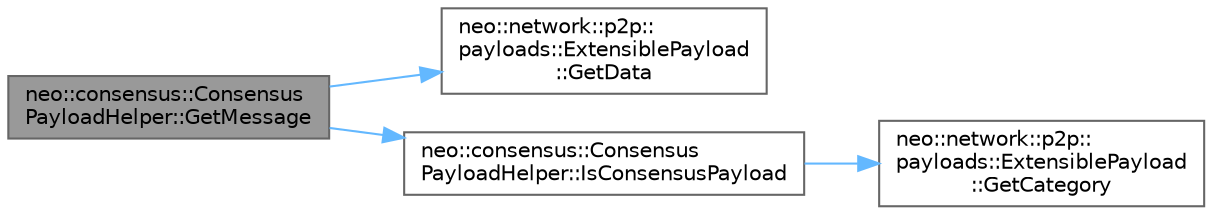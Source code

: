 digraph "neo::consensus::ConsensusPayloadHelper::GetMessage"
{
 // LATEX_PDF_SIZE
  bgcolor="transparent";
  edge [fontname=Helvetica,fontsize=10,labelfontname=Helvetica,labelfontsize=10];
  node [fontname=Helvetica,fontsize=10,shape=box,height=0.2,width=0.4];
  rankdir="LR";
  Node1 [id="Node000001",label="neo::consensus::Consensus\lPayloadHelper::GetMessage",height=0.2,width=0.4,color="gray40", fillcolor="grey60", style="filled", fontcolor="black",tooltip="Extracts a consensus message from an ExtensiblePayload."];
  Node1 -> Node2 [id="edge1_Node000001_Node000002",color="steelblue1",style="solid",tooltip=" "];
  Node2 [id="Node000002",label="neo::network::p2p::\lpayloads::ExtensiblePayload\l::GetData",height=0.2,width=0.4,color="grey40", fillcolor="white", style="filled",URL="$classneo_1_1network_1_1p2p_1_1payloads_1_1_extensible_payload.html#abec09b204fb7430792048b230e8c9625",tooltip="Gets the payload data."];
  Node1 -> Node3 [id="edge2_Node000001_Node000003",color="steelblue1",style="solid",tooltip=" "];
  Node3 [id="Node000003",label="neo::consensus::Consensus\lPayloadHelper::IsConsensusPayload",height=0.2,width=0.4,color="grey40", fillcolor="white", style="filled",URL="$classneo_1_1consensus_1_1_consensus_payload_helper.html#a071eff99aa005b7c951250e357c2d534",tooltip="Checks if an ExtensiblePayload contains a consensus message."];
  Node3 -> Node4 [id="edge3_Node000003_Node000004",color="steelblue1",style="solid",tooltip=" "];
  Node4 [id="Node000004",label="neo::network::p2p::\lpayloads::ExtensiblePayload\l::GetCategory",height=0.2,width=0.4,color="grey40", fillcolor="white", style="filled",URL="$classneo_1_1network_1_1p2p_1_1payloads_1_1_extensible_payload.html#ade482bb50f8400057c1d622bb9356777",tooltip="Gets the category string."];
}

